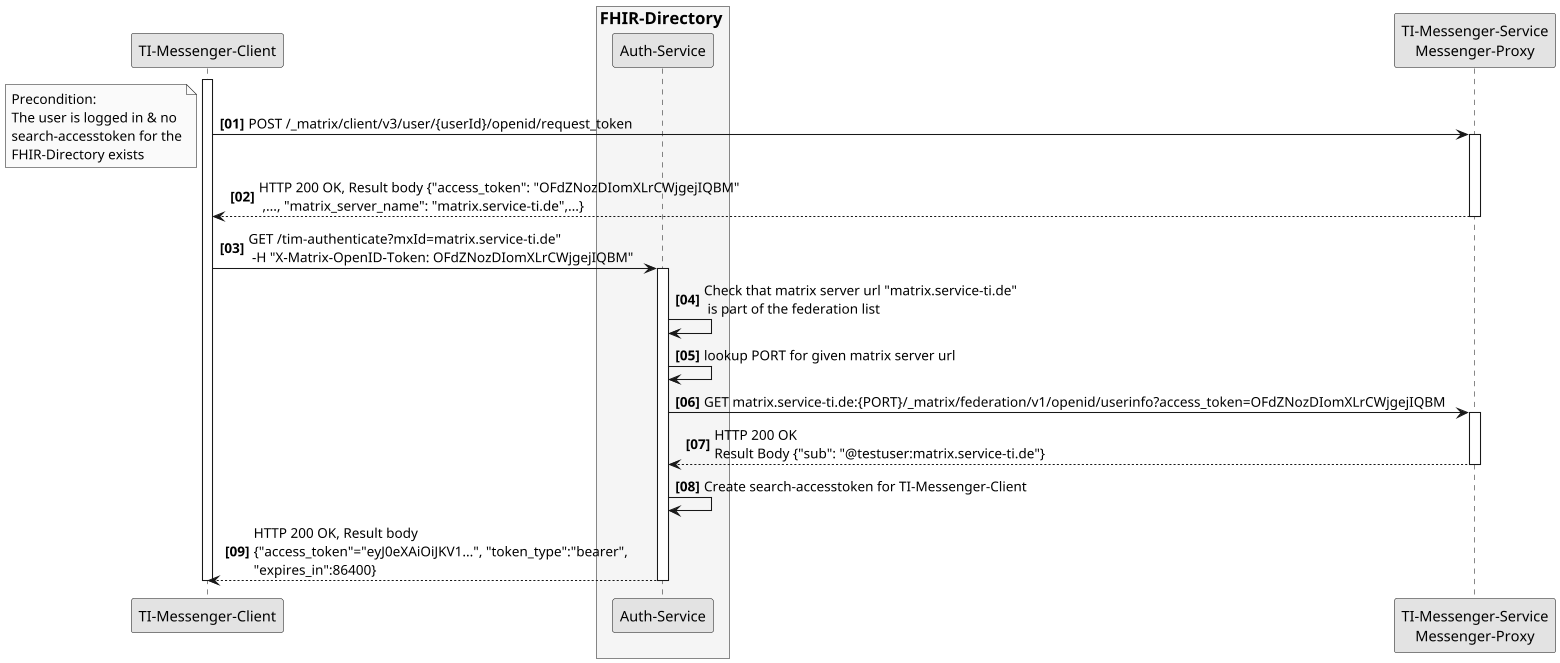 @startuml SequenceDiagram.FHIR-Directory.search.auth
skinparam dpi 100
skinparam WrapWidth 200
skinparam monochrome true
autonumber "<b>[00]"

'title "FHIR-Directory, Sequenzdiagram search token exchange'
participant cl as "TI-Messenger-Client"
box <size:16>FHIR-Directory</size> #WhiteSmoke
  participant au as "Auth-Service"
end box
participant hs as "TI-Messenger-Service\nMessenger-Proxy"
activate cl
cl -> hs: POST /_matrix/client/v3/user/{userId}/openid/request_token
note left
Precondition: 
The user is logged in & no search-accesstoken for the FHIR-Directory exists
end note
activate hs
hs --> cl: HTTP 200 OK, Result body {"access_token": "OFdZNozDIomXLrCWjgejIQBM" \n ,..., "matrix_server_name": "matrix.service-ti.de",...}
deactivate hs
cl -> au: GET /tim-authenticate?mxId=matrix.service-ti.de" \n -H "X-Matrix-OpenID-Token: OFdZNozDIomXLrCWjgejIQBM"
activate au
au -> au: Check that matrix server url "matrix.service-ti.de"\n is part of the federation list
au -> au: lookup PORT for given matrix server url
au -> hs: GET matrix.service-ti.de:{PORT}/_matrix/federation/v1/openid/userinfo?access_token=OFdZNozDIomXLrCWjgejIQBM
activate hs
hs --> au: HTTP 200 OK\nResult Body {"sub": "@testuser:matrix.service-ti.de"}
deactivate hs
au -> au: Create search-accesstoken for TI-Messenger-Client
au --> cl: HTTP 200 OK, Result body\n{"access_token"="eyJ0eXAiOiJKV1...", "token_type":"bearer",\n"expires_in":86400}
deactivate au
deactivate cl
@enduml
